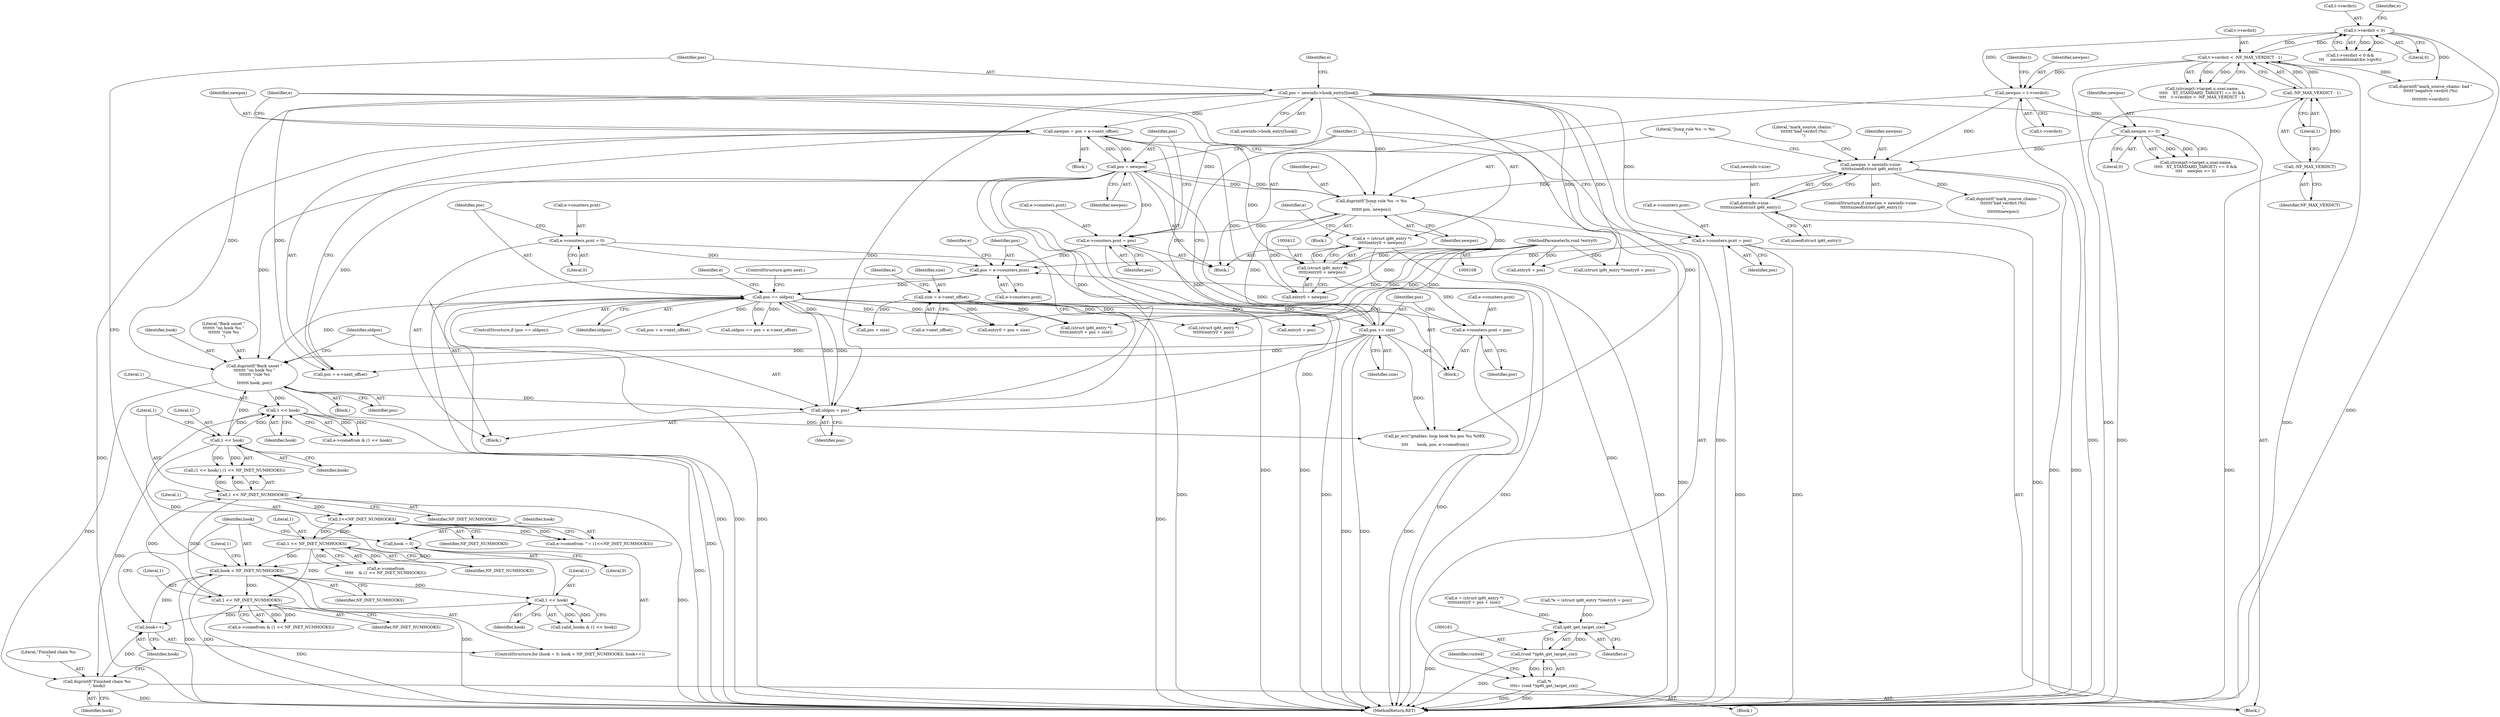digraph "0_linux_54d83fc74aa9ec72794373cb47432c5f7fb1a309_11@integer" {
"1000409" [label="(Call,e = (struct ip6t_entry *)\n\t\t\t\t\t(entry0 + newpos))"];
"1000411" [label="(Call,(struct ip6t_entry *)\n\t\t\t\t\t(entry0 + newpos))"];
"1000111" [label="(MethodParameterIn,void *entry0)"];
"1000402" [label="(Call,newpos = pos + e->next_offset)"];
"1000423" [label="(Call,pos = newpos)"];
"1000396" [label="(Call,duprintf(\"Jump rule %u -> %u\n\",\n\t\t\t\t\t\t pos, newpos))"];
"1000351" [label="(Call,pos += size)"];
"1000330" [label="(Call,size = e->next_offset)"];
"1000312" [label="(Call,pos == oldpos)"];
"1000297" [label="(Call,pos = e->counters.pcnt)"];
"1000304" [label="(Call,e->counters.pcnt = 0)"];
"1000148" [label="(Call,e->counters.pcnt = pos)"];
"1000125" [label="(Call,pos = newinfo->hook_entry[hook])"];
"1000416" [label="(Call,e->counters.pcnt = pos)"];
"1000344" [label="(Call,e->counters.pcnt = pos)"];
"1000294" [label="(Call,oldpos = pos)"];
"1000290" [label="(Call,duprintf(\"Back unset \"\n\t\t\t\t\t\t\t \"on hook %u \"\n\t\t\t\t\t\t\t \"rule %u\n\",\n\t\t\t\t\t\t\t hook, pos))"];
"1000197" [label="(Call,1 << hook)"];
"1000171" [label="(Call,1 << hook)"];
"1000144" [label="(Call,1 << hook)"];
"1000118" [label="(Call,hook < NF_INET_NUMHOOKS)"];
"1000121" [label="(Call,hook++)"];
"1000427" [label="(Call,duprintf(\"Finished chain %u\n\", hook))"];
"1000115" [label="(Call,hook = 0)"];
"1000286" [label="(Call,1 << NF_INET_NUMHOOKS)"];
"1000278" [label="(Call,1<<NF_INET_NUMHOOKS)"];
"1000200" [label="(Call,1 << NF_INET_NUMHOOKS)"];
"1000179" [label="(Call,1 << NF_INET_NUMHOOKS)"];
"1000382" [label="(Call,newpos > newinfo->size -\n\t\t\t\t\t\tsizeof(struct ip6t_entry))"];
"1000357" [label="(Call,newpos = t->verdict)"];
"1000227" [label="(Call,t->verdict < 0)"];
"1000256" [label="(Call,t->verdict < -NF_MAX_VERDICT - 1)"];
"1000260" [label="(Call,-NF_MAX_VERDICT - 1)"];
"1000261" [label="(Call,-NF_MAX_VERDICT)"];
"1000377" [label="(Call,newpos >= 0)"];
"1000384" [label="(Call,newinfo->size -\n\t\t\t\t\t\tsizeof(struct ip6t_entry))"];
"1000162" [label="(Call,ip6t_get_target_c(e))"];
"1000160" [label="(Call,(void *)ip6t_get_target_c(e))"];
"1000158" [label="(Call,*t\n\t\t\t\t= (void *)ip6t_get_target_c(e))"];
"1000292" [label="(Identifier,hook)"];
"1000242" [label="(Call,(strcmp(t->target.u.user.name,\n\t\t\t\t\t    XT_STANDARD_TARGET) == 0) &&\n\t\t\t\t    t->verdict < -NF_MAX_VERDICT - 1)"];
"1000385" [label="(Call,newinfo->size)"];
"1000315" [label="(ControlStructure,goto next;)"];
"1000311" [label="(ControlStructure,if (pos == oldpos))"];
"1000314" [label="(Identifier,oldpos)"];
"1000257" [label="(Call,t->verdict)"];
"1000273" [label="(Block,)"];
"1000422" [label="(Identifier,pos)"];
"1000137" [label="(Call,entry0 + pos)"];
"1000381" [label="(ControlStructure,if (newpos > newinfo->size -\n\t\t\t\t\t\tsizeof(struct ip6t_entry)))"];
"1000380" [label="(Block,)"];
"1000117" [label="(Literal,0)"];
"1000156" [label="(Block,)"];
"1000290" [label="(Call,duprintf(\"Back unset \"\n\t\t\t\t\t\t\t \"on hook %u \"\n\t\t\t\t\t\t\t \"rule %u\n\",\n\t\t\t\t\t\t\t hook, pos))"];
"1000118" [label="(Call,hook < NF_INET_NUMHOOKS)"];
"1000404" [label="(Call,pos + e->next_offset)"];
"1000146" [label="(Identifier,hook)"];
"1000410" [label="(Identifier,e)"];
"1000402" [label="(Call,newpos = pos + e->next_offset)"];
"1000344" [label="(Call,e->counters.pcnt = pos)"];
"1000162" [label="(Call,ip6t_get_target_c(e))"];
"1000265" [label="(Call,duprintf(\"mark_source_chains: bad \"\n\t\t\t\t\t\t\"negative verdict (%i)\n\",\n\t\t\t\t\t\t\t\tt->verdict))"];
"1000304" [label="(Call,e->counters.pcnt = 0)"];
"1000228" [label="(Call,t->verdict)"];
"1000116" [label="(Identifier,hook)"];
"1000154" [label="(Identifier,pos)"];
"1000115" [label="(Call,hook = 0)"];
"1000179" [label="(Call,1 << NF_INET_NUMHOOKS)"];
"1000313" [label="(Identifier,pos)"];
"1000114" [label="(ControlStructure,for (hook = 0; hook < NF_INET_NUMHOOKS; hook++))"];
"1000145" [label="(Literal,1)"];
"1000431" [label="(Literal,1)"];
"1000379" [label="(Literal,0)"];
"1000352" [label="(Identifier,pos)"];
"1000123" [label="(Block,)"];
"1000227" [label="(Call,t->verdict < 0)"];
"1000144" [label="(Call,1 << hook)"];
"1000325" [label="(Call,pos + e->next_offset)"];
"1000126" [label="(Identifier,pos)"];
"1000287" [label="(Literal,1)"];
"1000401" [label="(Block,)"];
"1000335" [label="(Call,e = (struct ip6t_entry *)\n\t\t\t\t\t(entry0 + pos + size))"];
"1000297" [label="(Call,pos = e->counters.pcnt)"];
"1000398" [label="(Identifier,pos)"];
"1000331" [label="(Identifier,size)"];
"1000291" [label="(Literal,\"Back unset \"\n\t\t\t\t\t\t\t \"on hook %u \"\n\t\t\t\t\t\t\t \"rule %u\n\")"];
"1000167" [label="(Call,e->comefrom & (1 << hook))"];
"1000256" [label="(Call,t->verdict < -NF_MAX_VERDICT - 1)"];
"1000171" [label="(Call,1 << hook)"];
"1000323" [label="(Call,oldpos == pos + e->next_offset)"];
"1000120" [label="(Identifier,NF_INET_NUMHOOKS)"];
"1000432" [label="(MethodReturn,RET)"];
"1000142" [label="(Call,valid_hooks & (1 << hook))"];
"1000119" [label="(Identifier,hook)"];
"1000160" [label="(Call,(void *)ip6t_get_target_c(e))"];
"1000200" [label="(Call,1 << NF_INET_NUMHOOKS)"];
"1000341" [label="(Call,pos + size)"];
"1000423" [label="(Call,pos = newpos)"];
"1000428" [label="(Literal,\"Finished chain %u\n\")"];
"1000149" [label="(Call,e->counters.pcnt)"];
"1000383" [label="(Identifier,newpos)"];
"1000226" [label="(Call,t->verdict < 0 &&\n\t\t\t     unconditional(&e->ipv6))"];
"1000263" [label="(Literal,1)"];
"1000288" [label="(Identifier,NF_INET_NUMHOOKS)"];
"1000260" [label="(Call,-NF_MAX_VERDICT - 1)"];
"1000231" [label="(Literal,0)"];
"1000378" [label="(Identifier,newpos)"];
"1000310" [label="(Literal,0)"];
"1000351" [label="(Call,pos += size)"];
"1000425" [label="(Identifier,newpos)"];
"1000318" [label="(Call,(struct ip6t_entry *)\n\t\t\t\t\t\t(entry0 + pos))"];
"1000296" [label="(Identifier,pos)"];
"1000279" [label="(Literal,1)"];
"1000175" [label="(Call,e->comefrom & (1 << NF_INET_NUMHOOKS))"];
"1000370" [label="(Identifier,t)"];
"1000330" [label="(Call,size = e->next_offset)"];
"1000427" [label="(Call,duprintf(\"Finished chain %u\n\", hook))"];
"1000345" [label="(Call,e->counters.pcnt)"];
"1000122" [label="(Identifier,hook)"];
"1000294" [label="(Call,oldpos = pos)"];
"1000111" [label="(MethodParameterIn,void *entry0)"];
"1000305" [label="(Call,e->counters.pcnt)"];
"1000359" [label="(Call,t->verdict)"];
"1000337" [label="(Call,(struct ip6t_entry *)\n\t\t\t\t\t(entry0 + pos + size))"];
"1000148" [label="(Call,e->counters.pcnt = pos)"];
"1000289" [label="(Block,)"];
"1000409" [label="(Call,e = (struct ip6t_entry *)\n\t\t\t\t\t(entry0 + newpos))"];
"1000320" [label="(Call,entry0 + pos)"];
"1000183" [label="(Call,pr_err(\"iptables: loop hook %u pos %u %08X.\n\",\n\t\t\t\t       hook, pos, e->comefrom))"];
"1000299" [label="(Call,e->counters.pcnt)"];
"1000133" [label="(Call,*e = (struct ip6t_entry *)(entry0 + pos))"];
"1000127" [label="(Call,newinfo->hook_entry[hook])"];
"1000282" [label="(Call,e->comefrom\n\t\t\t\t\t    & (1 << NF_INET_NUMHOOKS))"];
"1000358" [label="(Identifier,newpos)"];
"1000134" [label="(Identifier,e)"];
"1000274" [label="(Call,e->comefrom ^= (1<<NF_INET_NUMHOOKS))"];
"1000280" [label="(Identifier,NF_INET_NUMHOOKS)"];
"1000417" [label="(Call,e->counters.pcnt)"];
"1000317" [label="(Identifier,e)"];
"1000336" [label="(Identifier,e)"];
"1000158" [label="(Call,*t\n\t\t\t\t= (void *)ip6t_get_target_c(e))"];
"1000262" [label="(Identifier,NF_MAX_VERDICT)"];
"1000403" [label="(Identifier,newpos)"];
"1000121" [label="(Call,hook++)"];
"1000384" [label="(Call,newinfo->size -\n\t\t\t\t\t\tsizeof(struct ip6t_entry))"];
"1000392" [label="(Literal,\"mark_source_chains: \"\n\t\t\t\t\t\t\t\"bad verdict (%i)\n\")"];
"1000278" [label="(Call,1<<NF_INET_NUMHOOKS)"];
"1000197" [label="(Call,1 << hook)"];
"1000166" [label="(Identifier,visited)"];
"1000388" [label="(Call,sizeof(struct ip6t_entry))"];
"1000382" [label="(Call,newpos > newinfo->size -\n\t\t\t\t\t\tsizeof(struct ip6t_entry))"];
"1000307" [label="(Identifier,e)"];
"1000413" [label="(Call,entry0 + newpos)"];
"1000196" [label="(Call,(1 << hook) | (1 << NF_INET_NUMHOOKS))"];
"1000355" [label="(Block,)"];
"1000198" [label="(Literal,1)"];
"1000411" [label="(Call,(struct ip6t_entry *)\n\t\t\t\t\t(entry0 + newpos))"];
"1000424" [label="(Identifier,pos)"];
"1000416" [label="(Call,e->counters.pcnt = pos)"];
"1000332" [label="(Call,e->next_offset)"];
"1000180" [label="(Literal,1)"];
"1000295" [label="(Identifier,oldpos)"];
"1000286" [label="(Call,1 << NF_INET_NUMHOOKS)"];
"1000353" [label="(Identifier,size)"];
"1000135" [label="(Call,(struct ip6t_entry *)(entry0 + pos))"];
"1000298" [label="(Identifier,pos)"];
"1000312" [label="(Call,pos == oldpos)"];
"1000391" [label="(Call,duprintf(\"mark_source_chains: \"\n\t\t\t\t\t\t\t\"bad verdict (%i)\n\",\n\t\t\t\t\t\t\t\tnewpos))"];
"1000419" [label="(Identifier,e)"];
"1000396" [label="(Call,duprintf(\"Jump rule %u -> %u\n\",\n\t\t\t\t\t\t pos, newpos))"];
"1000159" [label="(Identifier,t)"];
"1000125" [label="(Call,pos = newinfo->hook_entry[hook])"];
"1000293" [label="(Identifier,pos)"];
"1000377" [label="(Call,newpos >= 0)"];
"1000429" [label="(Identifier,hook)"];
"1000163" [label="(Identifier,e)"];
"1000235" [label="(Identifier,e)"];
"1000397" [label="(Literal,\"Jump rule %u -> %u\n\")"];
"1000202" [label="(Identifier,NF_INET_NUMHOOKS)"];
"1000350" [label="(Identifier,pos)"];
"1000399" [label="(Identifier,newpos)"];
"1000238" [label="(Block,)"];
"1000201" [label="(Literal,1)"];
"1000261" [label="(Call,-NF_MAX_VERDICT)"];
"1000357" [label="(Call,newpos = t->verdict)"];
"1000173" [label="(Identifier,hook)"];
"1000339" [label="(Call,entry0 + pos + size)"];
"1000172" [label="(Literal,1)"];
"1000199" [label="(Identifier,hook)"];
"1000363" [label="(Call,strcmp(t->target.u.user.name,\n\t\t\t\t\t   XT_STANDARD_TARGET) == 0 &&\n\t\t\t\t    newpos >= 0)"];
"1000181" [label="(Identifier,NF_INET_NUMHOOKS)"];
"1000409" -> "1000355"  [label="AST: "];
"1000409" -> "1000411"  [label="CFG: "];
"1000410" -> "1000409"  [label="AST: "];
"1000411" -> "1000409"  [label="AST: "];
"1000419" -> "1000409"  [label="CFG: "];
"1000409" -> "1000432"  [label="DDG: "];
"1000409" -> "1000162"  [label="DDG: "];
"1000411" -> "1000409"  [label="DDG: "];
"1000411" -> "1000413"  [label="CFG: "];
"1000412" -> "1000411"  [label="AST: "];
"1000413" -> "1000411"  [label="AST: "];
"1000411" -> "1000432"  [label="DDG: "];
"1000111" -> "1000411"  [label="DDG: "];
"1000402" -> "1000411"  [label="DDG: "];
"1000396" -> "1000411"  [label="DDG: "];
"1000111" -> "1000108"  [label="AST: "];
"1000111" -> "1000432"  [label="DDG: "];
"1000111" -> "1000135"  [label="DDG: "];
"1000111" -> "1000137"  [label="DDG: "];
"1000111" -> "1000318"  [label="DDG: "];
"1000111" -> "1000320"  [label="DDG: "];
"1000111" -> "1000337"  [label="DDG: "];
"1000111" -> "1000339"  [label="DDG: "];
"1000111" -> "1000413"  [label="DDG: "];
"1000402" -> "1000401"  [label="AST: "];
"1000402" -> "1000404"  [label="CFG: "];
"1000403" -> "1000402"  [label="AST: "];
"1000404" -> "1000402"  [label="AST: "];
"1000410" -> "1000402"  [label="CFG: "];
"1000402" -> "1000432"  [label="DDG: "];
"1000423" -> "1000402"  [label="DDG: "];
"1000351" -> "1000402"  [label="DDG: "];
"1000125" -> "1000402"  [label="DDG: "];
"1000402" -> "1000413"  [label="DDG: "];
"1000402" -> "1000423"  [label="DDG: "];
"1000423" -> "1000355"  [label="AST: "];
"1000423" -> "1000425"  [label="CFG: "];
"1000424" -> "1000423"  [label="AST: "];
"1000425" -> "1000423"  [label="AST: "];
"1000159" -> "1000423"  [label="CFG: "];
"1000423" -> "1000432"  [label="DDG: "];
"1000423" -> "1000432"  [label="DDG: "];
"1000423" -> "1000183"  [label="DDG: "];
"1000423" -> "1000290"  [label="DDG: "];
"1000423" -> "1000294"  [label="DDG: "];
"1000423" -> "1000396"  [label="DDG: "];
"1000423" -> "1000404"  [label="DDG: "];
"1000423" -> "1000416"  [label="DDG: "];
"1000396" -> "1000423"  [label="DDG: "];
"1000396" -> "1000380"  [label="AST: "];
"1000396" -> "1000399"  [label="CFG: "];
"1000397" -> "1000396"  [label="AST: "];
"1000398" -> "1000396"  [label="AST: "];
"1000399" -> "1000396"  [label="AST: "];
"1000410" -> "1000396"  [label="CFG: "];
"1000396" -> "1000432"  [label="DDG: "];
"1000351" -> "1000396"  [label="DDG: "];
"1000125" -> "1000396"  [label="DDG: "];
"1000382" -> "1000396"  [label="DDG: "];
"1000396" -> "1000413"  [label="DDG: "];
"1000396" -> "1000416"  [label="DDG: "];
"1000351" -> "1000238"  [label="AST: "];
"1000351" -> "1000353"  [label="CFG: "];
"1000352" -> "1000351"  [label="AST: "];
"1000353" -> "1000351"  [label="AST: "];
"1000159" -> "1000351"  [label="CFG: "];
"1000351" -> "1000432"  [label="DDG: "];
"1000351" -> "1000432"  [label="DDG: "];
"1000351" -> "1000183"  [label="DDG: "];
"1000351" -> "1000290"  [label="DDG: "];
"1000351" -> "1000294"  [label="DDG: "];
"1000330" -> "1000351"  [label="DDG: "];
"1000312" -> "1000351"  [label="DDG: "];
"1000351" -> "1000404"  [label="DDG: "];
"1000351" -> "1000416"  [label="DDG: "];
"1000330" -> "1000238"  [label="AST: "];
"1000330" -> "1000332"  [label="CFG: "];
"1000331" -> "1000330"  [label="AST: "];
"1000332" -> "1000330"  [label="AST: "];
"1000336" -> "1000330"  [label="CFG: "];
"1000330" -> "1000432"  [label="DDG: "];
"1000330" -> "1000337"  [label="DDG: "];
"1000330" -> "1000339"  [label="DDG: "];
"1000330" -> "1000341"  [label="DDG: "];
"1000312" -> "1000311"  [label="AST: "];
"1000312" -> "1000314"  [label="CFG: "];
"1000313" -> "1000312"  [label="AST: "];
"1000314" -> "1000312"  [label="AST: "];
"1000315" -> "1000312"  [label="CFG: "];
"1000317" -> "1000312"  [label="CFG: "];
"1000312" -> "1000432"  [label="DDG: "];
"1000312" -> "1000432"  [label="DDG: "];
"1000312" -> "1000432"  [label="DDG: "];
"1000312" -> "1000290"  [label="DDG: "];
"1000312" -> "1000294"  [label="DDG: "];
"1000297" -> "1000312"  [label="DDG: "];
"1000294" -> "1000312"  [label="DDG: "];
"1000312" -> "1000318"  [label="DDG: "];
"1000312" -> "1000320"  [label="DDG: "];
"1000312" -> "1000323"  [label="DDG: "];
"1000312" -> "1000323"  [label="DDG: "];
"1000312" -> "1000325"  [label="DDG: "];
"1000312" -> "1000337"  [label="DDG: "];
"1000312" -> "1000339"  [label="DDG: "];
"1000312" -> "1000341"  [label="DDG: "];
"1000312" -> "1000344"  [label="DDG: "];
"1000297" -> "1000273"  [label="AST: "];
"1000297" -> "1000299"  [label="CFG: "];
"1000298" -> "1000297"  [label="AST: "];
"1000299" -> "1000297"  [label="AST: "];
"1000307" -> "1000297"  [label="CFG: "];
"1000304" -> "1000297"  [label="DDG: "];
"1000148" -> "1000297"  [label="DDG: "];
"1000416" -> "1000297"  [label="DDG: "];
"1000344" -> "1000297"  [label="DDG: "];
"1000304" -> "1000273"  [label="AST: "];
"1000304" -> "1000310"  [label="CFG: "];
"1000305" -> "1000304"  [label="AST: "];
"1000310" -> "1000304"  [label="AST: "];
"1000313" -> "1000304"  [label="CFG: "];
"1000304" -> "1000432"  [label="DDG: "];
"1000148" -> "1000123"  [label="AST: "];
"1000148" -> "1000154"  [label="CFG: "];
"1000149" -> "1000148"  [label="AST: "];
"1000154" -> "1000148"  [label="AST: "];
"1000159" -> "1000148"  [label="CFG: "];
"1000148" -> "1000432"  [label="DDG: "];
"1000148" -> "1000432"  [label="DDG: "];
"1000125" -> "1000148"  [label="DDG: "];
"1000125" -> "1000123"  [label="AST: "];
"1000125" -> "1000127"  [label="CFG: "];
"1000126" -> "1000125"  [label="AST: "];
"1000127" -> "1000125"  [label="AST: "];
"1000134" -> "1000125"  [label="CFG: "];
"1000125" -> "1000432"  [label="DDG: "];
"1000125" -> "1000135"  [label="DDG: "];
"1000125" -> "1000137"  [label="DDG: "];
"1000125" -> "1000183"  [label="DDG: "];
"1000125" -> "1000290"  [label="DDG: "];
"1000125" -> "1000294"  [label="DDG: "];
"1000125" -> "1000404"  [label="DDG: "];
"1000125" -> "1000416"  [label="DDG: "];
"1000416" -> "1000355"  [label="AST: "];
"1000416" -> "1000422"  [label="CFG: "];
"1000417" -> "1000416"  [label="AST: "];
"1000422" -> "1000416"  [label="AST: "];
"1000424" -> "1000416"  [label="CFG: "];
"1000416" -> "1000432"  [label="DDG: "];
"1000344" -> "1000238"  [label="AST: "];
"1000344" -> "1000350"  [label="CFG: "];
"1000345" -> "1000344"  [label="AST: "];
"1000350" -> "1000344"  [label="AST: "];
"1000352" -> "1000344"  [label="CFG: "];
"1000344" -> "1000432"  [label="DDG: "];
"1000294" -> "1000273"  [label="AST: "];
"1000294" -> "1000296"  [label="CFG: "];
"1000295" -> "1000294"  [label="AST: "];
"1000296" -> "1000294"  [label="AST: "];
"1000298" -> "1000294"  [label="CFG: "];
"1000290" -> "1000294"  [label="DDG: "];
"1000290" -> "1000289"  [label="AST: "];
"1000290" -> "1000293"  [label="CFG: "];
"1000291" -> "1000290"  [label="AST: "];
"1000292" -> "1000290"  [label="AST: "];
"1000293" -> "1000290"  [label="AST: "];
"1000295" -> "1000290"  [label="CFG: "];
"1000290" -> "1000432"  [label="DDG: "];
"1000290" -> "1000171"  [label="DDG: "];
"1000197" -> "1000290"  [label="DDG: "];
"1000290" -> "1000427"  [label="DDG: "];
"1000197" -> "1000196"  [label="AST: "];
"1000197" -> "1000199"  [label="CFG: "];
"1000198" -> "1000197"  [label="AST: "];
"1000199" -> "1000197"  [label="AST: "];
"1000201" -> "1000197"  [label="CFG: "];
"1000197" -> "1000432"  [label="DDG: "];
"1000197" -> "1000171"  [label="DDG: "];
"1000197" -> "1000196"  [label="DDG: "];
"1000197" -> "1000196"  [label="DDG: "];
"1000171" -> "1000197"  [label="DDG: "];
"1000197" -> "1000427"  [label="DDG: "];
"1000171" -> "1000167"  [label="AST: "];
"1000171" -> "1000173"  [label="CFG: "];
"1000172" -> "1000171"  [label="AST: "];
"1000173" -> "1000171"  [label="AST: "];
"1000167" -> "1000171"  [label="CFG: "];
"1000171" -> "1000167"  [label="DDG: "];
"1000171" -> "1000167"  [label="DDG: "];
"1000144" -> "1000171"  [label="DDG: "];
"1000171" -> "1000183"  [label="DDG: "];
"1000144" -> "1000142"  [label="AST: "];
"1000144" -> "1000146"  [label="CFG: "];
"1000145" -> "1000144"  [label="AST: "];
"1000146" -> "1000144"  [label="AST: "];
"1000142" -> "1000144"  [label="CFG: "];
"1000144" -> "1000121"  [label="DDG: "];
"1000144" -> "1000142"  [label="DDG: "];
"1000144" -> "1000142"  [label="DDG: "];
"1000118" -> "1000144"  [label="DDG: "];
"1000118" -> "1000114"  [label="AST: "];
"1000118" -> "1000120"  [label="CFG: "];
"1000119" -> "1000118"  [label="AST: "];
"1000120" -> "1000118"  [label="AST: "];
"1000126" -> "1000118"  [label="CFG: "];
"1000431" -> "1000118"  [label="CFG: "];
"1000118" -> "1000432"  [label="DDG: "];
"1000118" -> "1000432"  [label="DDG: "];
"1000118" -> "1000432"  [label="DDG: "];
"1000121" -> "1000118"  [label="DDG: "];
"1000115" -> "1000118"  [label="DDG: "];
"1000286" -> "1000118"  [label="DDG: "];
"1000118" -> "1000179"  [label="DDG: "];
"1000121" -> "1000114"  [label="AST: "];
"1000121" -> "1000122"  [label="CFG: "];
"1000122" -> "1000121"  [label="AST: "];
"1000119" -> "1000121"  [label="CFG: "];
"1000427" -> "1000121"  [label="DDG: "];
"1000427" -> "1000123"  [label="AST: "];
"1000427" -> "1000429"  [label="CFG: "];
"1000428" -> "1000427"  [label="AST: "];
"1000429" -> "1000427"  [label="AST: "];
"1000122" -> "1000427"  [label="CFG: "];
"1000427" -> "1000432"  [label="DDG: "];
"1000115" -> "1000114"  [label="AST: "];
"1000115" -> "1000117"  [label="CFG: "];
"1000116" -> "1000115"  [label="AST: "];
"1000117" -> "1000115"  [label="AST: "];
"1000119" -> "1000115"  [label="CFG: "];
"1000286" -> "1000282"  [label="AST: "];
"1000286" -> "1000288"  [label="CFG: "];
"1000287" -> "1000286"  [label="AST: "];
"1000288" -> "1000286"  [label="AST: "];
"1000282" -> "1000286"  [label="CFG: "];
"1000286" -> "1000179"  [label="DDG: "];
"1000286" -> "1000278"  [label="DDG: "];
"1000286" -> "1000282"  [label="DDG: "];
"1000286" -> "1000282"  [label="DDG: "];
"1000278" -> "1000286"  [label="DDG: "];
"1000278" -> "1000274"  [label="AST: "];
"1000278" -> "1000280"  [label="CFG: "];
"1000279" -> "1000278"  [label="AST: "];
"1000280" -> "1000278"  [label="AST: "];
"1000274" -> "1000278"  [label="CFG: "];
"1000278" -> "1000274"  [label="DDG: "];
"1000278" -> "1000274"  [label="DDG: "];
"1000200" -> "1000278"  [label="DDG: "];
"1000200" -> "1000196"  [label="AST: "];
"1000200" -> "1000202"  [label="CFG: "];
"1000201" -> "1000200"  [label="AST: "];
"1000202" -> "1000200"  [label="AST: "];
"1000196" -> "1000200"  [label="CFG: "];
"1000200" -> "1000432"  [label="DDG: "];
"1000200" -> "1000179"  [label="DDG: "];
"1000200" -> "1000196"  [label="DDG: "];
"1000200" -> "1000196"  [label="DDG: "];
"1000179" -> "1000200"  [label="DDG: "];
"1000179" -> "1000175"  [label="AST: "];
"1000179" -> "1000181"  [label="CFG: "];
"1000180" -> "1000179"  [label="AST: "];
"1000181" -> "1000179"  [label="AST: "];
"1000175" -> "1000179"  [label="CFG: "];
"1000179" -> "1000432"  [label="DDG: "];
"1000179" -> "1000175"  [label="DDG: "];
"1000179" -> "1000175"  [label="DDG: "];
"1000382" -> "1000381"  [label="AST: "];
"1000382" -> "1000384"  [label="CFG: "];
"1000383" -> "1000382"  [label="AST: "];
"1000384" -> "1000382"  [label="AST: "];
"1000392" -> "1000382"  [label="CFG: "];
"1000397" -> "1000382"  [label="CFG: "];
"1000382" -> "1000432"  [label="DDG: "];
"1000382" -> "1000432"  [label="DDG: "];
"1000357" -> "1000382"  [label="DDG: "];
"1000377" -> "1000382"  [label="DDG: "];
"1000384" -> "1000382"  [label="DDG: "];
"1000382" -> "1000391"  [label="DDG: "];
"1000357" -> "1000355"  [label="AST: "];
"1000357" -> "1000359"  [label="CFG: "];
"1000358" -> "1000357"  [label="AST: "];
"1000359" -> "1000357"  [label="AST: "];
"1000370" -> "1000357"  [label="CFG: "];
"1000357" -> "1000432"  [label="DDG: "];
"1000227" -> "1000357"  [label="DDG: "];
"1000256" -> "1000357"  [label="DDG: "];
"1000357" -> "1000377"  [label="DDG: "];
"1000227" -> "1000226"  [label="AST: "];
"1000227" -> "1000231"  [label="CFG: "];
"1000228" -> "1000227"  [label="AST: "];
"1000231" -> "1000227"  [label="AST: "];
"1000235" -> "1000227"  [label="CFG: "];
"1000226" -> "1000227"  [label="CFG: "];
"1000227" -> "1000432"  [label="DDG: "];
"1000227" -> "1000226"  [label="DDG: "];
"1000227" -> "1000226"  [label="DDG: "];
"1000256" -> "1000227"  [label="DDG: "];
"1000227" -> "1000256"  [label="DDG: "];
"1000227" -> "1000265"  [label="DDG: "];
"1000256" -> "1000242"  [label="AST: "];
"1000256" -> "1000260"  [label="CFG: "];
"1000257" -> "1000256"  [label="AST: "];
"1000260" -> "1000256"  [label="AST: "];
"1000242" -> "1000256"  [label="CFG: "];
"1000256" -> "1000432"  [label="DDG: "];
"1000256" -> "1000432"  [label="DDG: "];
"1000256" -> "1000242"  [label="DDG: "];
"1000256" -> "1000242"  [label="DDG: "];
"1000260" -> "1000256"  [label="DDG: "];
"1000260" -> "1000256"  [label="DDG: "];
"1000256" -> "1000265"  [label="DDG: "];
"1000260" -> "1000263"  [label="CFG: "];
"1000261" -> "1000260"  [label="AST: "];
"1000263" -> "1000260"  [label="AST: "];
"1000260" -> "1000432"  [label="DDG: "];
"1000261" -> "1000260"  [label="DDG: "];
"1000261" -> "1000262"  [label="CFG: "];
"1000262" -> "1000261"  [label="AST: "];
"1000263" -> "1000261"  [label="CFG: "];
"1000261" -> "1000432"  [label="DDG: "];
"1000377" -> "1000363"  [label="AST: "];
"1000377" -> "1000379"  [label="CFG: "];
"1000378" -> "1000377"  [label="AST: "];
"1000379" -> "1000377"  [label="AST: "];
"1000363" -> "1000377"  [label="CFG: "];
"1000377" -> "1000363"  [label="DDG: "];
"1000377" -> "1000363"  [label="DDG: "];
"1000384" -> "1000388"  [label="CFG: "];
"1000385" -> "1000384"  [label="AST: "];
"1000388" -> "1000384"  [label="AST: "];
"1000384" -> "1000432"  [label="DDG: "];
"1000162" -> "1000160"  [label="AST: "];
"1000162" -> "1000163"  [label="CFG: "];
"1000163" -> "1000162"  [label="AST: "];
"1000160" -> "1000162"  [label="CFG: "];
"1000162" -> "1000432"  [label="DDG: "];
"1000162" -> "1000160"  [label="DDG: "];
"1000335" -> "1000162"  [label="DDG: "];
"1000133" -> "1000162"  [label="DDG: "];
"1000160" -> "1000158"  [label="AST: "];
"1000161" -> "1000160"  [label="AST: "];
"1000158" -> "1000160"  [label="CFG: "];
"1000160" -> "1000432"  [label="DDG: "];
"1000160" -> "1000158"  [label="DDG: "];
"1000158" -> "1000156"  [label="AST: "];
"1000159" -> "1000158"  [label="AST: "];
"1000166" -> "1000158"  [label="CFG: "];
"1000158" -> "1000432"  [label="DDG: "];
"1000158" -> "1000432"  [label="DDG: "];
}
